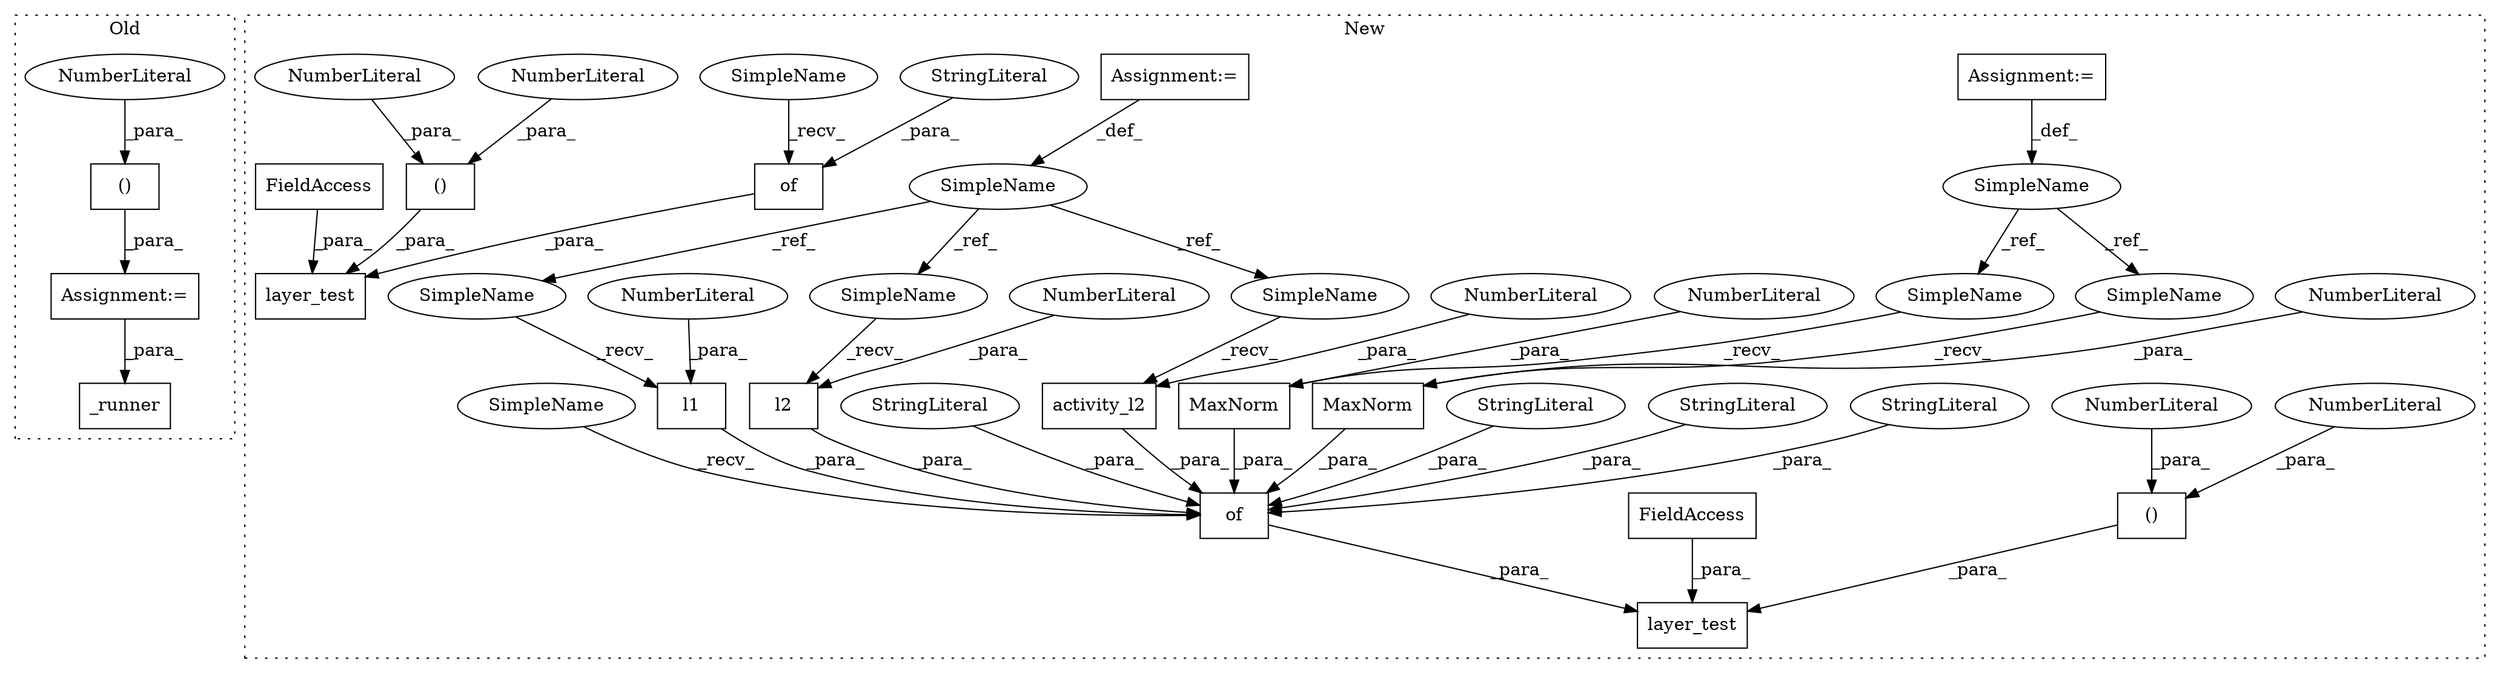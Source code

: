 digraph G {
subgraph cluster0 {
1 [label="_runner" a="32" s="2907,2920" l="8,1" shape="box"];
8 [label="Assignment:=" a="7" s="2853" l="1" shape="box"];
19 [label="()" a="106" s="2873" l="26" shape="box"];
20 [label="NumberLiteral" a="34" s="2897" l="2" shape="ellipse"];
label = "Old";
style="dotted";
}
subgraph cluster1 {
2 [label="of" a="32" s="2655,2672" l="3,1" shape="box"];
3 [label="layer_test" a="32" s="2629,2694" l="11,2" shape="box"];
4 [label="()" a="106" s="2679" l="15" shape="box"];
5 [label="NumberLiteral" a="34" s="2679" l="1" shape="ellipse"];
6 [label="NumberLiteral" a="34" s="2693" l="1" shape="ellipse"];
7 [label="FieldAccess" a="22" s="2640" l="10" shape="box"];
9 [label="StringLiteral" a="45" s="2658" l="12" shape="ellipse"];
10 [label="of" a="32" s="2728,2951" l="3,1" shape="box"];
11 [label="layer_test" a="32" s="2702,2973" l="11,2" shape="box"];
12 [label="()" a="106" s="2958" l="15" shape="box"];
13 [label="NumberLiteral" a="34" s="2972" l="1" shape="ellipse"];
14 [label="NumberLiteral" a="34" s="2958" l="1" shape="ellipse"];
15 [label="StringLiteral" a="45" s="2914" l="14" shape="ellipse"];
16 [label="StringLiteral" a="45" s="2746" l="15" shape="ellipse"];
17 [label="FieldAccess" a="22" s="2713" l="10" shape="box"];
18 [label="StringLiteral" a="45" s="2822" l="22" shape="ellipse"];
21 [label="activity_l2" a="32" s="2858,2874" l="12,1" shape="box"];
22 [label="NumberLiteral" a="34" s="2870" l="4" shape="ellipse"];
23 [label="l1" a="32" s="2813,2820" l="3,1" shape="box"];
24 [label="NumberLiteral" a="34" s="2816" l="4" shape="ellipse"];
25 [label="MaxNorm" a="32" s="2941,2950" l="8,1" shape="box"];
26 [label="NumberLiteral" a="34" s="2949" l="1" shape="ellipse"];
27 [label="MaxNorm" a="32" s="2903,2912" l="8,1" shape="box"];
28 [label="NumberLiteral" a="34" s="2911" l="1" shape="ellipse"];
29 [label="l2" a="32" s="2775,2782" l="3,1" shape="box"];
30 [label="NumberLiteral" a="34" s="2778" l="4" shape="ellipse"];
31 [label="SimpleName" a="42" s="2587" l="12" shape="ellipse"];
32 [label="SimpleName" a="42" s="2612" l="11" shape="ellipse"];
33 [label="Assignment:=" a="7" s="2587" l="12" shape="box"];
34 [label="StringLiteral" a="45" s="2731" l="12" shape="ellipse"];
35 [label="Assignment:=" a="7" s="2612" l="11" shape="box"];
36 [label="SimpleName" a="42" s="2724" l="3" shape="ellipse"];
37 [label="SimpleName" a="42" s="2651" l="3" shape="ellipse"];
38 [label="SimpleName" a="42" s="2929" l="11" shape="ellipse"];
39 [label="SimpleName" a="42" s="2891" l="11" shape="ellipse"];
40 [label="SimpleName" a="42" s="2800" l="12" shape="ellipse"];
41 [label="SimpleName" a="42" s="2845" l="12" shape="ellipse"];
42 [label="SimpleName" a="42" s="2762" l="12" shape="ellipse"];
label = "New";
style="dotted";
}
2 -> 3 [label="_para_"];
4 -> 3 [label="_para_"];
5 -> 4 [label="_para_"];
6 -> 4 [label="_para_"];
7 -> 3 [label="_para_"];
8 -> 1 [label="_para_"];
9 -> 2 [label="_para_"];
10 -> 11 [label="_para_"];
12 -> 11 [label="_para_"];
13 -> 12 [label="_para_"];
14 -> 12 [label="_para_"];
15 -> 10 [label="_para_"];
16 -> 10 [label="_para_"];
17 -> 11 [label="_para_"];
18 -> 10 [label="_para_"];
19 -> 8 [label="_para_"];
20 -> 19 [label="_para_"];
21 -> 10 [label="_para_"];
22 -> 21 [label="_para_"];
23 -> 10 [label="_para_"];
24 -> 23 [label="_para_"];
25 -> 10 [label="_para_"];
26 -> 25 [label="_para_"];
27 -> 10 [label="_para_"];
28 -> 27 [label="_para_"];
29 -> 10 [label="_para_"];
30 -> 29 [label="_para_"];
31 -> 41 [label="_ref_"];
31 -> 40 [label="_ref_"];
31 -> 42 [label="_ref_"];
32 -> 39 [label="_ref_"];
32 -> 38 [label="_ref_"];
33 -> 31 [label="_def_"];
34 -> 10 [label="_para_"];
35 -> 32 [label="_def_"];
36 -> 10 [label="_recv_"];
37 -> 2 [label="_recv_"];
38 -> 25 [label="_recv_"];
39 -> 27 [label="_recv_"];
40 -> 23 [label="_recv_"];
41 -> 21 [label="_recv_"];
42 -> 29 [label="_recv_"];
}